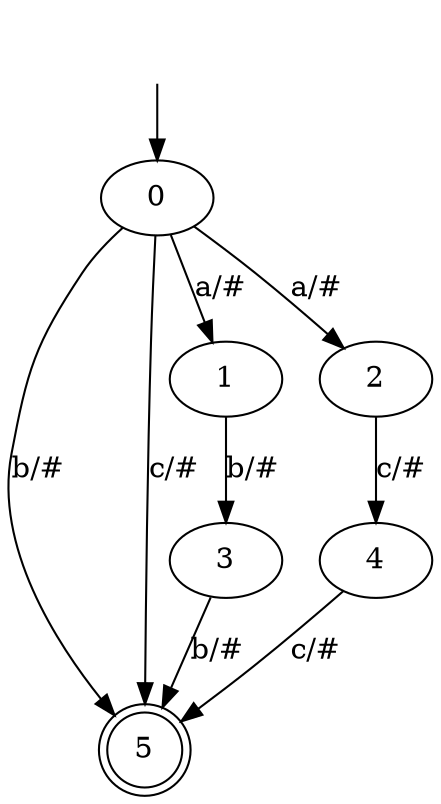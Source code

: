 digraph G {
	5[shape=doublecircle]
	"" [shape=none]
	"" ->0
	0 -> 1[label="a/#"];
	0 -> 2[label="a/#"];
	0 -> 5[label="b/#"];
	0 -> 5[label="c/#"];
	1 -> 3[label="b/#"];
	2 -> 4[label="c/#"];
	3 -> 5[label="b/#"];
	4 -> 5[label="c/#"];
}